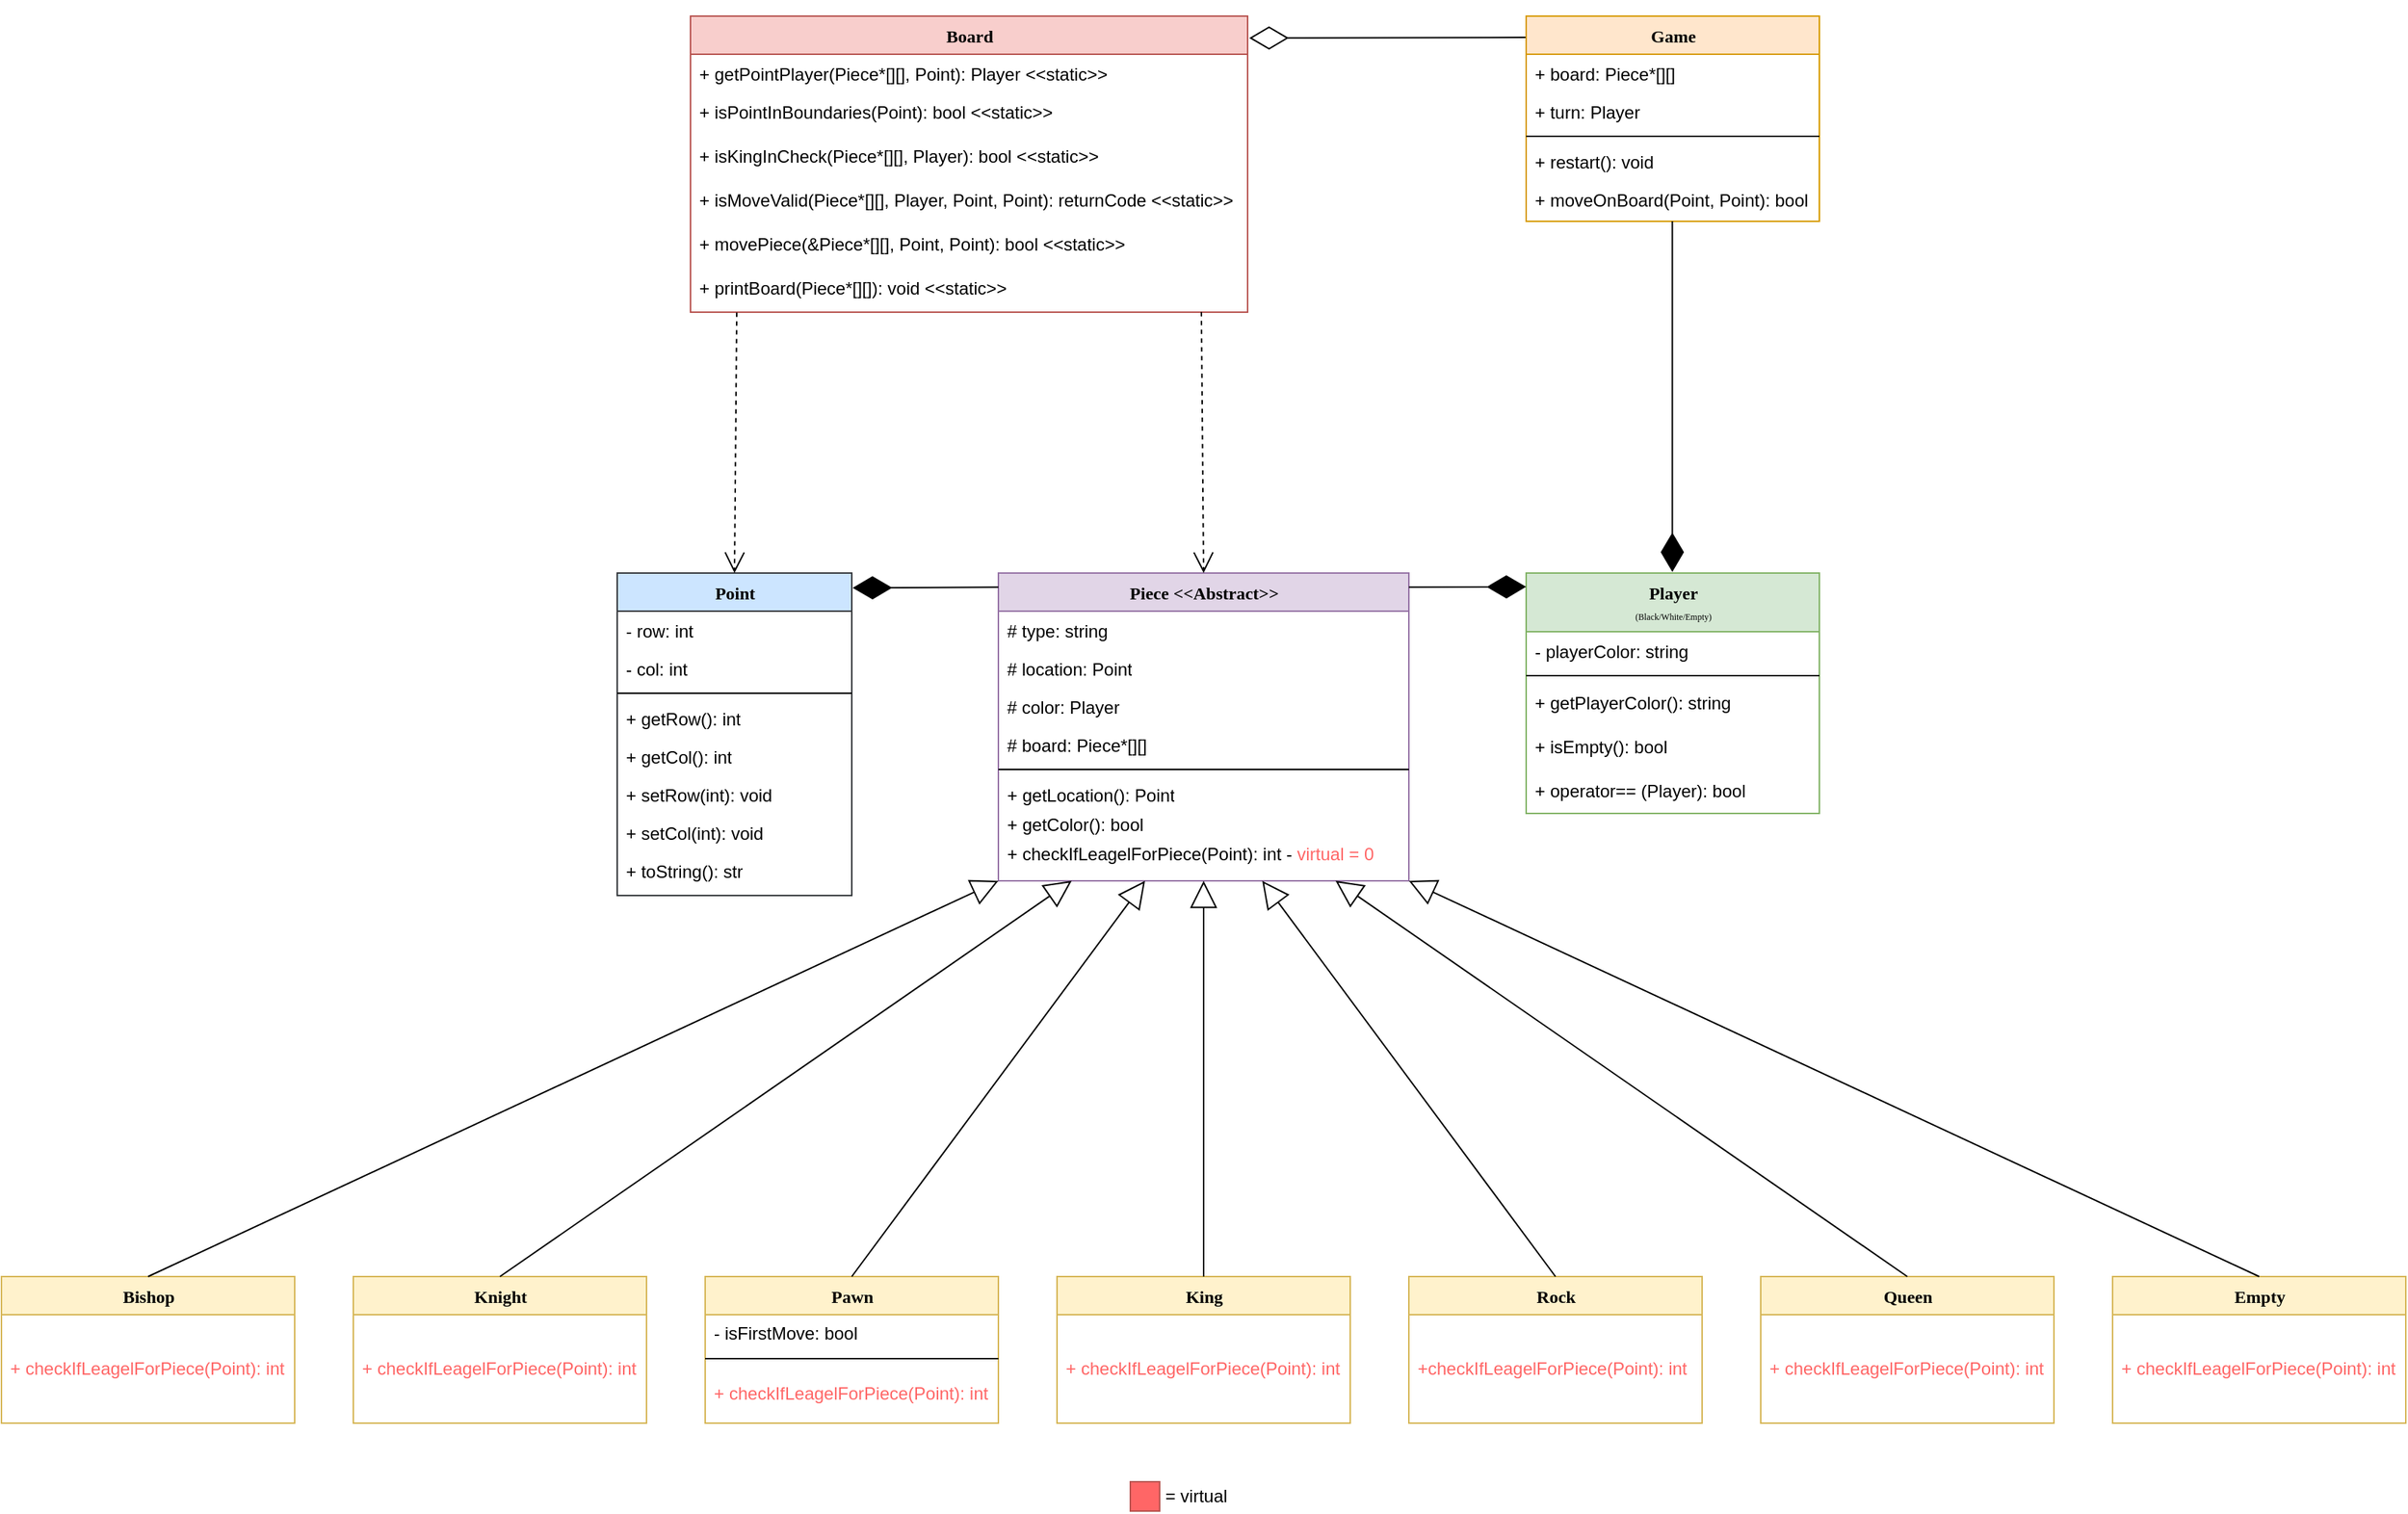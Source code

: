 <mxfile version="22.1.11" type="device">
  <diagram name="Page-1" id="9f46799a-70d6-7492-0946-bef42562c5a5">
    <mxGraphModel dx="2243" dy="1506" grid="1" gridSize="10" guides="1" tooltips="1" connect="1" arrows="1" fold="1" page="1" pageScale="1" pageWidth="1100" pageHeight="850" background="none" math="0" shadow="0">
      <root>
        <mxCell id="0" />
        <mxCell id="1" parent="0" />
        <mxCell id="78961159f06e98e8-30" value="Piece&amp;nbsp;&amp;lt;&amp;lt;Abstract&amp;gt;&amp;gt;&lt;br&gt;&amp;nbsp;" style="swimlane;html=1;fontStyle=1;align=center;verticalAlign=top;childLayout=stackLayout;horizontal=1;startSize=26;horizontalStack=0;resizeParent=1;resizeLast=0;collapsible=1;marginBottom=0;swimlaneFillColor=#ffffff;rounded=0;shadow=0;comic=0;labelBackgroundColor=none;strokeWidth=1;fillColor=#e1d5e7;fontFamily=Verdana;fontSize=12;strokeColor=#9673a6;" parent="1" vertex="1">
          <mxGeometry x="-160" y="-280" width="280" height="210" as="geometry">
            <mxRectangle x="-160" y="-280" width="180" height="40" as="alternateBounds" />
          </mxGeometry>
        </mxCell>
        <mxCell id="78961159f06e98e8-31" value="# type: string" style="text;html=1;strokeColor=none;fillColor=none;align=left;verticalAlign=top;spacingLeft=4;spacingRight=4;whiteSpace=wrap;overflow=hidden;rotatable=0;points=[[0,0.5],[1,0.5]];portConstraint=eastwest;" parent="78961159f06e98e8-30" vertex="1">
          <mxGeometry y="26" width="280" height="26" as="geometry" />
        </mxCell>
        <mxCell id="78961159f06e98e8-32" value="# location: Point" style="text;html=1;strokeColor=none;fillColor=none;align=left;verticalAlign=top;spacingLeft=4;spacingRight=4;whiteSpace=wrap;overflow=hidden;rotatable=0;points=[[0,0.5],[1,0.5]];portConstraint=eastwest;" parent="78961159f06e98e8-30" vertex="1">
          <mxGeometry y="52" width="280" height="26" as="geometry" />
        </mxCell>
        <mxCell id="N-esZ-fksMiZb7eOglhe-8" value="# color: Player" style="text;html=1;strokeColor=none;fillColor=none;align=left;verticalAlign=top;spacingLeft=4;spacingRight=4;whiteSpace=wrap;overflow=hidden;rotatable=0;points=[[0,0.5],[1,0.5]];portConstraint=eastwest;" parent="78961159f06e98e8-30" vertex="1">
          <mxGeometry y="78" width="280" height="26" as="geometry" />
        </mxCell>
        <mxCell id="ey-GMjYlysJROLxmoXhc-7" value="# board: Piece*[][]" style="text;html=1;strokeColor=none;fillColor=none;align=left;verticalAlign=top;spacingLeft=4;spacingRight=4;whiteSpace=wrap;overflow=hidden;rotatable=0;points=[[0,0.5],[1,0.5]];portConstraint=eastwest;" parent="78961159f06e98e8-30" vertex="1">
          <mxGeometry y="104" width="280" height="26" as="geometry" />
        </mxCell>
        <mxCell id="78961159f06e98e8-38" value="" style="line;html=1;strokeWidth=1;fillColor=none;align=left;verticalAlign=middle;spacingTop=-1;spacingLeft=3;spacingRight=3;rotatable=0;labelPosition=right;points=[];portConstraint=eastwest;" parent="78961159f06e98e8-30" vertex="1">
          <mxGeometry y="130" width="280" height="8" as="geometry" />
        </mxCell>
        <mxCell id="N-esZ-fksMiZb7eOglhe-9" value="+ getLocation(): Point" style="text;html=1;strokeColor=none;fillColor=none;align=left;verticalAlign=top;spacingLeft=4;spacingRight=4;whiteSpace=wrap;overflow=hidden;rotatable=0;points=[[0,0.5],[1,0.5]];portConstraint=eastwest;" parent="78961159f06e98e8-30" vertex="1">
          <mxGeometry y="138" width="280" height="20" as="geometry" />
        </mxCell>
        <mxCell id="N-esZ-fksMiZb7eOglhe-10" value="+ getColor(): bool" style="text;html=1;strokeColor=none;fillColor=none;align=left;verticalAlign=top;spacingLeft=4;spacingRight=4;whiteSpace=wrap;overflow=hidden;rotatable=0;points=[[0,0.5],[1,0.5]];portConstraint=eastwest;" parent="78961159f06e98e8-30" vertex="1">
          <mxGeometry y="158" width="280" height="20" as="geometry" />
        </mxCell>
        <mxCell id="N-esZ-fksMiZb7eOglhe-46" value="+ checkIfLeagelForPiece(Point): int - &lt;font color=&quot;#ff6666&quot;&gt;virtual = 0&lt;/font&gt;" style="text;html=1;strokeColor=none;fillColor=none;align=left;verticalAlign=top;spacingLeft=4;spacingRight=4;whiteSpace=wrap;overflow=hidden;rotatable=0;points=[[0,0.5],[1,0.5]];portConstraint=eastwest;" parent="78961159f06e98e8-30" vertex="1">
          <mxGeometry y="178" width="280" height="18" as="geometry" />
        </mxCell>
        <mxCell id="78961159f06e98e8-56" value="Point" style="swimlane;html=1;fontStyle=1;align=center;verticalAlign=top;childLayout=stackLayout;horizontal=1;startSize=26;horizontalStack=0;resizeParent=1;resizeLast=0;collapsible=1;marginBottom=0;swimlaneFillColor=#ffffff;rounded=0;shadow=0;comic=0;labelBackgroundColor=none;strokeWidth=1;fillColor=#cce5ff;fontFamily=Verdana;fontSize=12;strokeColor=#36393d;" parent="1" vertex="1">
          <mxGeometry x="-420" y="-280" width="160" height="220" as="geometry" />
        </mxCell>
        <mxCell id="78961159f06e98e8-57" value="- row: int" style="text;html=1;strokeColor=none;fillColor=none;align=left;verticalAlign=top;spacingLeft=4;spacingRight=4;whiteSpace=wrap;overflow=hidden;rotatable=0;points=[[0,0.5],[1,0.5]];portConstraint=eastwest;" parent="78961159f06e98e8-56" vertex="1">
          <mxGeometry y="26" width="160" height="26" as="geometry" />
        </mxCell>
        <mxCell id="78961159f06e98e8-58" value="- col: int" style="text;html=1;strokeColor=none;fillColor=none;align=left;verticalAlign=top;spacingLeft=4;spacingRight=4;whiteSpace=wrap;overflow=hidden;rotatable=0;points=[[0,0.5],[1,0.5]];portConstraint=eastwest;" parent="78961159f06e98e8-56" vertex="1">
          <mxGeometry y="52" width="160" height="26" as="geometry" />
        </mxCell>
        <mxCell id="78961159f06e98e8-64" value="" style="line;html=1;strokeWidth=1;fillColor=none;align=left;verticalAlign=middle;spacingTop=-1;spacingLeft=3;spacingRight=3;rotatable=0;labelPosition=right;points=[];portConstraint=eastwest;" parent="78961159f06e98e8-56" vertex="1">
          <mxGeometry y="78" width="160" height="8" as="geometry" />
        </mxCell>
        <mxCell id="78961159f06e98e8-66" value="+ getRow(): int" style="text;html=1;strokeColor=none;fillColor=none;align=left;verticalAlign=top;spacingLeft=4;spacingRight=4;whiteSpace=wrap;overflow=hidden;rotatable=0;points=[[0,0.5],[1,0.5]];portConstraint=eastwest;" parent="78961159f06e98e8-56" vertex="1">
          <mxGeometry y="86" width="160" height="26" as="geometry" />
        </mxCell>
        <mxCell id="78961159f06e98e8-68" value="+ getCol(): int" style="text;html=1;strokeColor=none;fillColor=none;align=left;verticalAlign=top;spacingLeft=4;spacingRight=4;whiteSpace=wrap;overflow=hidden;rotatable=0;points=[[0,0.5],[1,0.5]];portConstraint=eastwest;" parent="78961159f06e98e8-56" vertex="1">
          <mxGeometry y="112" width="160" height="26" as="geometry" />
        </mxCell>
        <mxCell id="N-esZ-fksMiZb7eOglhe-7" value="+ setRow(int): void" style="text;html=1;strokeColor=none;fillColor=none;align=left;verticalAlign=top;spacingLeft=4;spacingRight=4;whiteSpace=wrap;overflow=hidden;rotatable=0;points=[[0,0.5],[1,0.5]];portConstraint=eastwest;" parent="78961159f06e98e8-56" vertex="1">
          <mxGeometry y="138" width="160" height="26" as="geometry" />
        </mxCell>
        <mxCell id="N-esZ-fksMiZb7eOglhe-6" value="+ setCol(int): void" style="text;html=1;strokeColor=none;fillColor=none;align=left;verticalAlign=top;spacingLeft=4;spacingRight=4;whiteSpace=wrap;overflow=hidden;rotatable=0;points=[[0,0.5],[1,0.5]];portConstraint=eastwest;" parent="78961159f06e98e8-56" vertex="1">
          <mxGeometry y="164" width="160" height="26" as="geometry" />
        </mxCell>
        <mxCell id="78961159f06e98e8-65" value="+ toString(): str" style="text;html=1;strokeColor=none;fillColor=none;align=left;verticalAlign=top;spacingLeft=4;spacingRight=4;whiteSpace=wrap;overflow=hidden;rotatable=0;points=[[0,0.5],[1,0.5]];portConstraint=eastwest;" parent="78961159f06e98e8-56" vertex="1">
          <mxGeometry y="190" width="160" height="24" as="geometry" />
        </mxCell>
        <mxCell id="78961159f06e98e8-108" value="Player&lt;br&gt;&lt;font style=&quot;font-size: 6px; font-weight: normal;&quot;&gt;(Black/White/Empty)&lt;/font&gt;" style="swimlane;html=1;fontStyle=1;align=center;verticalAlign=top;childLayout=stackLayout;horizontal=1;startSize=40;horizontalStack=0;resizeParent=1;resizeLast=0;collapsible=1;marginBottom=0;swimlaneFillColor=#ffffff;rounded=0;shadow=0;comic=0;labelBackgroundColor=none;strokeWidth=1;fillColor=#d5e8d4;fontFamily=Verdana;fontSize=12;strokeColor=#82b366;" parent="1" vertex="1">
          <mxGeometry x="200" y="-280" width="200" height="164" as="geometry" />
        </mxCell>
        <mxCell id="78961159f06e98e8-109" value="- playerColor: string" style="text;html=1;strokeColor=none;fillColor=none;align=left;verticalAlign=top;spacingLeft=4;spacingRight=4;whiteSpace=wrap;overflow=hidden;rotatable=0;points=[[0,0.5],[1,0.5]];portConstraint=eastwest;" parent="78961159f06e98e8-108" vertex="1">
          <mxGeometry y="40" width="200" height="26" as="geometry" />
        </mxCell>
        <mxCell id="78961159f06e98e8-116" value="" style="line;html=1;strokeWidth=1;fillColor=none;align=left;verticalAlign=middle;spacingTop=-1;spacingLeft=3;spacingRight=3;rotatable=0;labelPosition=right;points=[];portConstraint=eastwest;" parent="78961159f06e98e8-108" vertex="1">
          <mxGeometry y="66" width="200" height="8" as="geometry" />
        </mxCell>
        <mxCell id="78961159f06e98e8-117" value="+ getPlayerColor(): string" style="text;html=1;strokeColor=none;fillColor=none;align=left;verticalAlign=middle;spacingLeft=4;spacingRight=4;whiteSpace=wrap;overflow=hidden;rotatable=0;points=[[0,0.5],[1,0.5]];portConstraint=eastwest;" parent="78961159f06e98e8-108" vertex="1">
          <mxGeometry y="74" width="200" height="30" as="geometry" />
        </mxCell>
        <mxCell id="78961159f06e98e8-120" value="+ isEmpty(): bool" style="text;html=1;strokeColor=none;fillColor=none;align=left;verticalAlign=middle;spacingLeft=4;spacingRight=4;whiteSpace=wrap;overflow=hidden;rotatable=0;points=[[0,0.5],[1,0.5]];portConstraint=eastwest;" parent="78961159f06e98e8-108" vertex="1">
          <mxGeometry y="104" width="200" height="30" as="geometry" />
        </mxCell>
        <mxCell id="dZYiVXdO-laqr1C4_rK_-5" value="+ operator== (Player): bool" style="text;html=1;strokeColor=none;fillColor=none;align=left;verticalAlign=middle;spacingLeft=4;spacingRight=4;whiteSpace=wrap;overflow=hidden;rotatable=0;points=[[0,0.5],[1,0.5]];portConstraint=eastwest;" parent="78961159f06e98e8-108" vertex="1">
          <mxGeometry y="134" width="200" height="30" as="geometry" />
        </mxCell>
        <mxCell id="N-esZ-fksMiZb7eOglhe-5" value="" style="endArrow=diamondThin;endFill=1;endSize=24;html=1;rounded=0;exitX=0;exitY=0.046;exitDx=0;exitDy=0;exitPerimeter=0;entryX=1.004;entryY=0.046;entryDx=0;entryDy=0;entryPerimeter=0;" parent="1" source="78961159f06e98e8-30" target="78961159f06e98e8-56" edge="1">
          <mxGeometry width="160" relative="1" as="geometry">
            <mxPoint x="-170.1" y="-260" as="sourcePoint" />
            <mxPoint x="-250" y="-259.24" as="targetPoint" />
          </mxGeometry>
        </mxCell>
        <mxCell id="N-esZ-fksMiZb7eOglhe-13" value="Knight" style="swimlane;html=1;fontStyle=1;align=center;verticalAlign=top;childLayout=stackLayout;horizontal=1;startSize=26;horizontalStack=0;resizeParent=1;resizeLast=0;collapsible=1;marginBottom=0;swimlaneFillColor=#ffffff;rounded=0;shadow=0;comic=0;labelBackgroundColor=none;strokeWidth=1;fillColor=#fff2cc;fontFamily=Verdana;fontSize=12;strokeColor=#d6b656;" parent="1" vertex="1">
          <mxGeometry x="-600" y="200" width="200" height="100" as="geometry" />
        </mxCell>
        <mxCell id="N-esZ-fksMiZb7eOglhe-15" value="+ method(type): type" style="text;html=1;strokeColor=none;fillColor=none;align=left;verticalAlign=top;spacingLeft=4;spacingRight=4;whiteSpace=wrap;overflow=hidden;rotatable=0;points=[[0,0.5],[1,0.5]];portConstraint=eastwest;" parent="N-esZ-fksMiZb7eOglhe-13" vertex="1">
          <mxGeometry y="26" width="200" as="geometry" />
        </mxCell>
        <mxCell id="N-esZ-fksMiZb7eOglhe-16" value="&lt;font color=&quot;#ff6666&quot;&gt;+ checkIfLeagelForPiece(Point): int&lt;/font&gt;" style="text;html=1;strokeColor=none;fillColor=none;align=left;verticalAlign=middle;spacingLeft=4;spacingRight=4;whiteSpace=wrap;overflow=hidden;rotatable=0;points=[[0,0.5],[1,0.5]];portConstraint=eastwest;" parent="N-esZ-fksMiZb7eOglhe-13" vertex="1">
          <mxGeometry y="26" width="200" height="74" as="geometry" />
        </mxCell>
        <mxCell id="N-esZ-fksMiZb7eOglhe-19" value="King" style="swimlane;html=1;fontStyle=1;align=center;verticalAlign=top;childLayout=stackLayout;horizontal=1;startSize=26;horizontalStack=0;resizeParent=1;resizeLast=0;collapsible=1;marginBottom=0;swimlaneFillColor=#ffffff;rounded=0;shadow=0;comic=0;labelBackgroundColor=none;strokeWidth=1;fillColor=#fff2cc;fontFamily=Verdana;fontSize=12;strokeColor=#d6b656;" parent="1" vertex="1">
          <mxGeometry x="-120" y="200" width="200" height="100" as="geometry" />
        </mxCell>
        <mxCell id="N-esZ-fksMiZb7eOglhe-21" value="+ method(type): type" style="text;html=1;strokeColor=none;fillColor=none;align=left;verticalAlign=top;spacingLeft=4;spacingRight=4;whiteSpace=wrap;overflow=hidden;rotatable=0;points=[[0,0.5],[1,0.5]];portConstraint=eastwest;" parent="N-esZ-fksMiZb7eOglhe-19" vertex="1">
          <mxGeometry y="26" width="200" as="geometry" />
        </mxCell>
        <mxCell id="N-esZ-fksMiZb7eOglhe-22" value="&lt;font color=&quot;#ff6666&quot;&gt;+ checkIfLeagelForPiece(Point): int&lt;/font&gt;" style="text;html=1;strokeColor=none;fillColor=none;align=left;verticalAlign=middle;spacingLeft=4;spacingRight=4;whiteSpace=wrap;overflow=hidden;rotatable=0;points=[[0,0.5],[1,0.5]];portConstraint=eastwest;" parent="N-esZ-fksMiZb7eOglhe-19" vertex="1">
          <mxGeometry y="26" width="200" height="74" as="geometry" />
        </mxCell>
        <mxCell id="N-esZ-fksMiZb7eOglhe-24" value="Rock" style="swimlane;html=1;fontStyle=1;align=center;verticalAlign=top;childLayout=stackLayout;horizontal=1;startSize=26;horizontalStack=0;resizeParent=1;resizeLast=0;collapsible=1;marginBottom=0;swimlaneFillColor=#ffffff;rounded=0;shadow=0;comic=0;labelBackgroundColor=none;strokeWidth=1;fillColor=#fff2cc;fontFamily=Verdana;fontSize=12;strokeColor=#d6b656;" parent="1" vertex="1">
          <mxGeometry x="120" y="200" width="200" height="100" as="geometry" />
        </mxCell>
        <mxCell id="N-esZ-fksMiZb7eOglhe-26" value="+ method(type): type" style="text;html=1;strokeColor=none;fillColor=none;align=left;verticalAlign=top;spacingLeft=4;spacingRight=4;whiteSpace=wrap;overflow=hidden;rotatable=0;points=[[0,0.5],[1,0.5]];portConstraint=eastwest;" parent="N-esZ-fksMiZb7eOglhe-24" vertex="1">
          <mxGeometry y="26" width="200" as="geometry" />
        </mxCell>
        <mxCell id="N-esZ-fksMiZb7eOglhe-27" value="&lt;font color=&quot;#ff6666&quot;&gt;+checkIfLeagelForPiece(Point): int&lt;/font&gt;" style="text;html=1;strokeColor=none;fillColor=none;align=left;verticalAlign=middle;spacingLeft=4;spacingRight=4;whiteSpace=wrap;overflow=hidden;rotatable=0;points=[[0,0.5],[1,0.5]];portConstraint=eastwest;" parent="N-esZ-fksMiZb7eOglhe-24" vertex="1">
          <mxGeometry y="26" width="200" height="74" as="geometry" />
        </mxCell>
        <mxCell id="N-esZ-fksMiZb7eOglhe-29" value="Bishop" style="swimlane;html=1;fontStyle=1;align=center;verticalAlign=top;childLayout=stackLayout;horizontal=1;startSize=26;horizontalStack=0;resizeParent=1;resizeLast=0;collapsible=1;marginBottom=0;swimlaneFillColor=#ffffff;rounded=0;shadow=0;comic=0;labelBackgroundColor=none;strokeWidth=1;fillColor=#fff2cc;fontFamily=Verdana;fontSize=12;strokeColor=#d6b656;" parent="1" vertex="1">
          <mxGeometry x="-840" y="200" width="200" height="100" as="geometry" />
        </mxCell>
        <mxCell id="N-esZ-fksMiZb7eOglhe-31" value="+ method(type): type" style="text;html=1;strokeColor=none;fillColor=none;align=left;verticalAlign=top;spacingLeft=4;spacingRight=4;whiteSpace=wrap;overflow=hidden;rotatable=0;points=[[0,0.5],[1,0.5]];portConstraint=eastwest;" parent="N-esZ-fksMiZb7eOglhe-29" vertex="1">
          <mxGeometry y="26" width="200" as="geometry" />
        </mxCell>
        <mxCell id="N-esZ-fksMiZb7eOglhe-32" value="&lt;font color=&quot;#ff6666&quot;&gt;+ checkIfLeagelForPiece(Point): int&lt;/font&gt;" style="text;html=1;strokeColor=none;fillColor=none;align=left;verticalAlign=middle;spacingLeft=4;spacingRight=4;whiteSpace=wrap;overflow=hidden;rotatable=0;points=[[0,0.5],[1,0.5]];portConstraint=eastwest;rounded=0;imageVerticalAlign=middle;imageAlign=left;" parent="N-esZ-fksMiZb7eOglhe-29" vertex="1">
          <mxGeometry y="26" width="200" height="74" as="geometry" />
        </mxCell>
        <mxCell id="N-esZ-fksMiZb7eOglhe-38" value="Queen" style="swimlane;html=1;fontStyle=1;align=center;verticalAlign=top;childLayout=stackLayout;horizontal=1;startSize=26;horizontalStack=0;resizeParent=1;resizeLast=0;collapsible=1;marginBottom=0;swimlaneFillColor=#ffffff;rounded=0;shadow=0;comic=0;labelBackgroundColor=none;strokeWidth=1;fillColor=#fff2cc;fontFamily=Verdana;fontSize=12;strokeColor=#d6b656;" parent="1" vertex="1">
          <mxGeometry x="360" y="200" width="200" height="100" as="geometry" />
        </mxCell>
        <mxCell id="N-esZ-fksMiZb7eOglhe-40" value="+ method(type): type" style="text;html=1;strokeColor=none;fillColor=none;align=left;verticalAlign=top;spacingLeft=4;spacingRight=4;whiteSpace=wrap;overflow=hidden;rotatable=0;points=[[0,0.5],[1,0.5]];portConstraint=eastwest;" parent="N-esZ-fksMiZb7eOglhe-38" vertex="1">
          <mxGeometry y="26" width="200" as="geometry" />
        </mxCell>
        <mxCell id="N-esZ-fksMiZb7eOglhe-41" value="&lt;font color=&quot;#ff6666&quot;&gt;+ checkIfLeagelForPiece(Point): int&lt;/font&gt;" style="text;html=1;strokeColor=none;fillColor=none;align=left;verticalAlign=middle;spacingLeft=4;spacingRight=4;whiteSpace=wrap;overflow=hidden;rotatable=0;points=[[0,0.5],[1,0.5]];portConstraint=eastwest;" parent="N-esZ-fksMiZb7eOglhe-38" vertex="1">
          <mxGeometry y="26" width="200" height="74" as="geometry" />
        </mxCell>
        <mxCell id="N-esZ-fksMiZb7eOglhe-48" value="Game" style="swimlane;html=1;fontStyle=1;align=center;verticalAlign=top;childLayout=stackLayout;horizontal=1;startSize=26;horizontalStack=0;resizeParent=1;resizeLast=0;collapsible=1;marginBottom=0;swimlaneFillColor=#ffffff;rounded=0;shadow=0;comic=0;labelBackgroundColor=none;strokeWidth=1;fillColor=#ffe6cc;fontFamily=Verdana;fontSize=12;strokeColor=#d79b00;" parent="1" vertex="1">
          <mxGeometry x="200" y="-660" width="200" height="140" as="geometry" />
        </mxCell>
        <mxCell id="N-esZ-fksMiZb7eOglhe-49" value="+ board: Piece*[][]" style="text;html=1;strokeColor=none;fillColor=none;align=left;verticalAlign=top;spacingLeft=4;spacingRight=4;whiteSpace=wrap;overflow=hidden;rotatable=0;points=[[0,0.5],[1,0.5]];portConstraint=eastwest;" parent="N-esZ-fksMiZb7eOglhe-48" vertex="1">
          <mxGeometry y="26" width="200" height="26" as="geometry" />
        </mxCell>
        <mxCell id="N-esZ-fksMiZb7eOglhe-50" value="+ turn: Player" style="text;html=1;strokeColor=none;fillColor=none;align=left;verticalAlign=top;spacingLeft=4;spacingRight=4;whiteSpace=wrap;overflow=hidden;rotatable=0;points=[[0,0.5],[1,0.5]];portConstraint=eastwest;" parent="N-esZ-fksMiZb7eOglhe-48" vertex="1">
          <mxGeometry y="52" width="200" height="26" as="geometry" />
        </mxCell>
        <mxCell id="N-esZ-fksMiZb7eOglhe-51" value="" style="line;html=1;strokeWidth=1;fillColor=none;align=left;verticalAlign=middle;spacingTop=-1;spacingLeft=3;spacingRight=3;rotatable=0;labelPosition=right;points=[];portConstraint=eastwest;" parent="N-esZ-fksMiZb7eOglhe-48" vertex="1">
          <mxGeometry y="78" width="200" height="8" as="geometry" />
        </mxCell>
        <mxCell id="N-esZ-fksMiZb7eOglhe-52" value="+ restart(): void" style="text;html=1;strokeColor=none;fillColor=none;align=left;verticalAlign=top;spacingLeft=4;spacingRight=4;whiteSpace=wrap;overflow=hidden;rotatable=0;points=[[0,0.5],[1,0.5]];portConstraint=eastwest;" parent="N-esZ-fksMiZb7eOglhe-48" vertex="1">
          <mxGeometry y="86" width="200" height="26" as="geometry" />
        </mxCell>
        <mxCell id="N-esZ-fksMiZb7eOglhe-53" value="+ moveOnBoard(Point, Point): bool" style="text;html=1;strokeColor=none;fillColor=none;align=left;verticalAlign=top;spacingLeft=4;spacingRight=4;whiteSpace=wrap;overflow=hidden;rotatable=0;points=[[0,0.5],[1,0.5]];portConstraint=eastwest;" parent="N-esZ-fksMiZb7eOglhe-48" vertex="1">
          <mxGeometry y="112" width="200" height="28" as="geometry" />
        </mxCell>
        <mxCell id="N-esZ-fksMiZb7eOglhe-54" value="Empty" style="swimlane;html=1;fontStyle=1;align=center;verticalAlign=top;childLayout=stackLayout;horizontal=1;startSize=26;horizontalStack=0;resizeParent=1;resizeLast=0;collapsible=1;marginBottom=0;swimlaneFillColor=#ffffff;rounded=0;shadow=0;comic=0;labelBackgroundColor=none;strokeWidth=1;fillColor=#fff2cc;fontFamily=Verdana;fontSize=12;strokeColor=#d6b656;" parent="1" vertex="1">
          <mxGeometry x="600" y="200" width="200" height="100" as="geometry" />
        </mxCell>
        <mxCell id="N-esZ-fksMiZb7eOglhe-56" value="+ method(type): type" style="text;html=1;strokeColor=none;fillColor=none;align=left;verticalAlign=top;spacingLeft=4;spacingRight=4;whiteSpace=wrap;overflow=hidden;rotatable=0;points=[[0,0.5],[1,0.5]];portConstraint=eastwest;" parent="N-esZ-fksMiZb7eOglhe-54" vertex="1">
          <mxGeometry y="26" width="200" as="geometry" />
        </mxCell>
        <mxCell id="ey-GMjYlysJROLxmoXhc-5" value="&lt;font color=&quot;#ff6666&quot;&gt;+ checkIfLeagelForPiece(Point): int&lt;/font&gt;" style="text;html=1;strokeColor=none;fillColor=none;align=left;verticalAlign=middle;spacingLeft=4;spacingRight=4;whiteSpace=wrap;overflow=hidden;rotatable=0;points=[[0,0.5],[1,0.5]];portConstraint=eastwest;" parent="N-esZ-fksMiZb7eOglhe-54" vertex="1">
          <mxGeometry y="26" width="200" height="74" as="geometry" />
        </mxCell>
        <mxCell id="1lDcUQJDKsZjazDaLK2C-4" value="Board" style="swimlane;html=1;fontStyle=1;align=center;verticalAlign=top;childLayout=stackLayout;horizontal=1;startSize=26;horizontalStack=0;resizeParent=1;resizeLast=0;collapsible=1;marginBottom=0;swimlaneFillColor=#ffffff;rounded=0;shadow=0;comic=0;labelBackgroundColor=none;strokeWidth=1;fillColor=#f8cecc;fontFamily=Verdana;fontSize=12;strokeColor=#b85450;" parent="1" vertex="1">
          <mxGeometry x="-370" y="-660" width="380" height="202" as="geometry" />
        </mxCell>
        <mxCell id="1lDcUQJDKsZjazDaLK2C-6" value="+ getPointPlayer(Piece*[][],&amp;nbsp;Point): Player &amp;lt;&amp;lt;static&amp;gt;&amp;gt;" style="text;html=1;strokeColor=none;fillColor=none;align=left;verticalAlign=top;spacingLeft=4;spacingRight=4;whiteSpace=wrap;overflow=hidden;rotatable=0;points=[[0,0.5],[1,0.5]];portConstraint=eastwest;" parent="1lDcUQJDKsZjazDaLK2C-4" vertex="1">
          <mxGeometry y="26" width="380" height="26" as="geometry" />
        </mxCell>
        <mxCell id="1lDcUQJDKsZjazDaLK2C-7" value="+ isPointInBoundaries(Point): bool &amp;lt;&amp;lt;static&amp;gt;&amp;gt;" style="text;html=1;strokeColor=none;fillColor=none;align=left;verticalAlign=top;spacingLeft=4;spacingRight=4;whiteSpace=wrap;overflow=hidden;rotatable=0;points=[[0,0.5],[1,0.5]];portConstraint=eastwest;" parent="1lDcUQJDKsZjazDaLK2C-4" vertex="1">
          <mxGeometry y="52" width="380" height="30" as="geometry" />
        </mxCell>
        <mxCell id="1lDcUQJDKsZjazDaLK2C-8" value="+ isKingInCheck(Piece*[][],&amp;nbsp;Player): bool &amp;lt;&amp;lt;static&amp;gt;&amp;gt;" style="text;html=1;strokeColor=none;fillColor=none;align=left;verticalAlign=top;spacingLeft=4;spacingRight=4;whiteSpace=wrap;overflow=hidden;rotatable=0;points=[[0,0.5],[1,0.5]];portConstraint=eastwest;" parent="1lDcUQJDKsZjazDaLK2C-4" vertex="1">
          <mxGeometry y="82" width="380" height="30" as="geometry" />
        </mxCell>
        <mxCell id="oTtApw347DdLhjWwEzbH-1" value="+ isMoveValid(Piece*[][], Player, Point, Point): returnCode &amp;lt;&amp;lt;static&amp;gt;&amp;gt;" style="text;html=1;strokeColor=none;fillColor=none;align=left;verticalAlign=top;spacingLeft=4;spacingRight=4;whiteSpace=wrap;overflow=hidden;rotatable=0;points=[[0,0.5],[1,0.5]];portConstraint=eastwest;" parent="1lDcUQJDKsZjazDaLK2C-4" vertex="1">
          <mxGeometry y="112" width="380" height="30" as="geometry" />
        </mxCell>
        <mxCell id="1lDcUQJDKsZjazDaLK2C-10" value="+ movePiece(&amp;amp;Piece*[][],&amp;nbsp;Point, Point): bool &amp;lt;&amp;lt;static&amp;gt;&amp;gt;" style="text;html=1;strokeColor=none;fillColor=none;align=left;verticalAlign=top;spacingLeft=4;spacingRight=4;whiteSpace=wrap;overflow=hidden;rotatable=0;points=[[0,0.5],[1,0.5]];portConstraint=eastwest;" parent="1lDcUQJDKsZjazDaLK2C-4" vertex="1">
          <mxGeometry y="142" width="380" height="30" as="geometry" />
        </mxCell>
        <mxCell id="Cl4JAZ7OxpyFaM4lKzIY-1" value="+ printBoard(Piece*[][]): void &amp;lt;&amp;lt;static&amp;gt;&amp;gt;" style="text;html=1;strokeColor=none;fillColor=none;align=left;verticalAlign=top;spacingLeft=4;spacingRight=4;whiteSpace=wrap;overflow=hidden;rotatable=0;points=[[0,0.5],[1,0.5]];portConstraint=eastwest;" vertex="1" parent="1lDcUQJDKsZjazDaLK2C-4">
          <mxGeometry y="172" width="380" height="30" as="geometry" />
        </mxCell>
        <mxCell id="1lDcUQJDKsZjazDaLK2C-16" value="Pawn" style="swimlane;html=1;fontStyle=1;align=center;verticalAlign=top;childLayout=stackLayout;horizontal=1;startSize=26;horizontalStack=0;resizeParent=1;resizeLast=0;collapsible=1;marginBottom=0;swimlaneFillColor=#ffffff;rounded=0;shadow=0;comic=0;labelBackgroundColor=none;strokeWidth=1;fillColor=#fff2cc;fontFamily=Verdana;fontSize=12;strokeColor=#d6b656;" parent="1" vertex="1">
          <mxGeometry x="-360" y="200" width="200" height="100" as="geometry" />
        </mxCell>
        <mxCell id="1lDcUQJDKsZjazDaLK2C-17" value="- isFirstMove: bool" style="text;html=1;strokeColor=none;fillColor=none;align=left;verticalAlign=middle;spacingLeft=4;spacingRight=4;whiteSpace=wrap;overflow=hidden;rotatable=0;points=[[0,0.5],[1,0.5]];portConstraint=eastwest;" parent="1lDcUQJDKsZjazDaLK2C-16" vertex="1">
          <mxGeometry y="26" width="200" height="26" as="geometry" />
        </mxCell>
        <mxCell id="1lDcUQJDKsZjazDaLK2C-18" value="" style="line;html=1;strokeWidth=1;fillColor=none;align=left;verticalAlign=middle;spacingTop=-1;spacingLeft=3;spacingRight=3;rotatable=0;labelPosition=right;points=[];portConstraint=eastwest;" parent="1lDcUQJDKsZjazDaLK2C-16" vertex="1">
          <mxGeometry y="52" width="200" height="8" as="geometry" />
        </mxCell>
        <mxCell id="1lDcUQJDKsZjazDaLK2C-20" value="&lt;font color=&quot;#ff6666&quot;&gt;+ checkIfLeagelForPiece(Point): int&lt;/font&gt;" style="text;html=1;strokeColor=none;fillColor=none;align=left;verticalAlign=middle;spacingLeft=4;spacingRight=4;whiteSpace=wrap;overflow=hidden;rotatable=0;points=[[0,0.5],[1,0.5]];portConstraint=eastwest;" parent="1lDcUQJDKsZjazDaLK2C-16" vertex="1">
          <mxGeometry y="60" width="200" height="40" as="geometry" />
        </mxCell>
        <mxCell id="1lDcUQJDKsZjazDaLK2C-26" value="" style="endArrow=block;endSize=16;endFill=0;html=1;rounded=0;entryX=0;entryY=1;entryDx=0;entryDy=0;exitX=0.5;exitY=0;exitDx=0;exitDy=0;" parent="1" source="N-esZ-fksMiZb7eOglhe-29" target="78961159f06e98e8-30" edge="1">
          <mxGeometry width="160" relative="1" as="geometry">
            <mxPoint x="-740" y="280" as="sourcePoint" />
            <mxPoint x="-490" y="160" as="targetPoint" />
          </mxGeometry>
        </mxCell>
        <mxCell id="1lDcUQJDKsZjazDaLK2C-27" value="" style="endArrow=block;endSize=16;endFill=0;html=1;rounded=0;exitX=0.5;exitY=0;exitDx=0;exitDy=0;" parent="1" source="N-esZ-fksMiZb7eOglhe-13" edge="1">
          <mxGeometry width="160" relative="1" as="geometry">
            <mxPoint x="-500" y="280" as="sourcePoint" />
            <mxPoint x="-110" y="-70" as="targetPoint" />
          </mxGeometry>
        </mxCell>
        <mxCell id="1lDcUQJDKsZjazDaLK2C-29" value="" style="endArrow=block;endSize=16;endFill=0;html=1;rounded=0;exitX=0.5;exitY=0;exitDx=0;exitDy=0;" parent="1" source="1lDcUQJDKsZjazDaLK2C-16" edge="1">
          <mxGeometry width="160" relative="1" as="geometry">
            <mxPoint x="-660" y="280" as="sourcePoint" />
            <mxPoint x="-60" y="-70" as="targetPoint" />
          </mxGeometry>
        </mxCell>
        <mxCell id="1lDcUQJDKsZjazDaLK2C-30" value="" style="endArrow=block;endSize=16;endFill=0;html=1;rounded=0;entryX=0.5;entryY=1;entryDx=0;entryDy=0;exitX=0.5;exitY=0;exitDx=0;exitDy=0;" parent="1" source="N-esZ-fksMiZb7eOglhe-19" target="78961159f06e98e8-30" edge="1">
          <mxGeometry width="160" relative="1" as="geometry">
            <mxPoint x="-40" y="280" as="sourcePoint" />
            <mxPoint x="-40" as="targetPoint" />
          </mxGeometry>
        </mxCell>
        <mxCell id="1lDcUQJDKsZjazDaLK2C-31" value="" style="endArrow=block;endSize=16;endFill=0;html=1;rounded=0;exitX=0.5;exitY=0;exitDx=0;exitDy=0;" parent="1" source="N-esZ-fksMiZb7eOglhe-24" edge="1">
          <mxGeometry width="160" relative="1" as="geometry">
            <mxPoint x="-580" y="280" as="sourcePoint" />
            <mxPoint x="20" y="-70" as="targetPoint" />
          </mxGeometry>
        </mxCell>
        <mxCell id="1lDcUQJDKsZjazDaLK2C-32" value="" style="endArrow=block;endSize=16;endFill=0;html=1;rounded=0;exitX=0.5;exitY=0;exitDx=0;exitDy=0;" parent="1" source="N-esZ-fksMiZb7eOglhe-38" edge="1">
          <mxGeometry width="160" relative="1" as="geometry">
            <mxPoint x="410" y="250" as="sourcePoint" />
            <mxPoint x="70" y="-70" as="targetPoint" />
          </mxGeometry>
        </mxCell>
        <mxCell id="1lDcUQJDKsZjazDaLK2C-33" value="" style="endArrow=block;endSize=16;endFill=0;html=1;rounded=0;entryX=1;entryY=1;entryDx=0;entryDy=0;exitX=0.5;exitY=0;exitDx=0;exitDy=0;" parent="1" source="N-esZ-fksMiZb7eOglhe-54" target="78961159f06e98e8-30" edge="1">
          <mxGeometry width="160" relative="1" as="geometry">
            <mxPoint x="650" y="230" as="sourcePoint" />
            <mxPoint x="270" y="30" as="targetPoint" />
          </mxGeometry>
        </mxCell>
        <mxCell id="1lDcUQJDKsZjazDaLK2C-36" value="" style="endArrow=diamondThin;endFill=1;endSize=24;html=1;rounded=0;exitX=1;exitY=0.046;exitDx=0;exitDy=0;exitPerimeter=0;entryX=0;entryY=0.057;entryDx=0;entryDy=0;entryPerimeter=0;" parent="1" source="78961159f06e98e8-30" target="78961159f06e98e8-108" edge="1">
          <mxGeometry width="160" relative="1" as="geometry">
            <mxPoint x="230" y="-260" as="sourcePoint" />
            <mxPoint x="170" y="-310" as="targetPoint" />
          </mxGeometry>
        </mxCell>
        <mxCell id="1lDcUQJDKsZjazDaLK2C-38" value="" style="verticalLabelPosition=bottom;verticalAlign=top;html=1;shape=mxgraph.basic.rect;fillColor2=none;strokeWidth=1;size=20;indent=5;fillColor=#FF6666;strokeColor=#b85450;" parent="1" vertex="1">
          <mxGeometry x="-70" y="340" width="20" height="20" as="geometry" />
        </mxCell>
        <mxCell id="1lDcUQJDKsZjazDaLK2C-39" value="= virtual" style="text;html=1;strokeColor=none;fillColor=none;align=center;verticalAlign=middle;whiteSpace=wrap;rounded=0;" parent="1" vertex="1">
          <mxGeometry x="-50" y="340" width="50" height="20" as="geometry" />
        </mxCell>
        <mxCell id="dZYiVXdO-laqr1C4_rK_-1" value="" style="endArrow=open;endSize=12;dashed=1;html=1;rounded=0;entryX=0.5;entryY=0;entryDx=0;entryDy=0;exitX=0.083;exitY=1.007;exitDx=0;exitDy=0;exitPerimeter=0;" parent="1" target="78961159f06e98e8-56" edge="1" source="Cl4JAZ7OxpyFaM4lKzIY-1">
          <mxGeometry width="160" relative="1" as="geometry">
            <mxPoint x="-320" y="-398" as="sourcePoint" />
            <mxPoint x="-160" y="-398" as="targetPoint" />
          </mxGeometry>
        </mxCell>
        <mxCell id="dZYiVXdO-laqr1C4_rK_-2" value="" style="endArrow=open;endSize=12;dashed=1;html=1;rounded=0;exitX=0.917;exitY=0.996;exitDx=0;exitDy=0;exitPerimeter=0;entryX=0.5;entryY=0;entryDx=0;entryDy=0;" parent="1" source="Cl4JAZ7OxpyFaM4lKzIY-1" target="78961159f06e98e8-30" edge="1">
          <mxGeometry width="160" relative="1" as="geometry">
            <mxPoint x="-25.17" y="-398" as="sourcePoint" />
            <mxPoint x="-70" y="-340" as="targetPoint" />
          </mxGeometry>
        </mxCell>
        <mxCell id="dZYiVXdO-laqr1C4_rK_-3" value="" style="endArrow=diamondThin;endFill=0;endSize=24;html=1;rounded=0;exitX=-0.002;exitY=0.104;exitDx=0;exitDy=0;exitPerimeter=0;entryX=1.003;entryY=0.074;entryDx=0;entryDy=0;entryPerimeter=0;" parent="1" source="N-esZ-fksMiZb7eOglhe-48" target="1lDcUQJDKsZjazDaLK2C-4" edge="1">
          <mxGeometry width="160" relative="1" as="geometry">
            <mxPoint x="40" y="-470" as="sourcePoint" />
            <mxPoint x="200" y="-470" as="targetPoint" />
          </mxGeometry>
        </mxCell>
        <mxCell id="dZYiVXdO-laqr1C4_rK_-4" value="" style="endArrow=diamondThin;endFill=1;endSize=24;html=1;rounded=0;exitX=0.501;exitY=0.996;exitDx=0;exitDy=0;exitPerimeter=0;entryX=0.101;entryY=-0.005;entryDx=0;entryDy=0;entryPerimeter=0;" parent="1" edge="1">
          <mxGeometry width="160" relative="1" as="geometry">
            <mxPoint x="299.71" y="-520.002" as="sourcePoint" />
            <mxPoint x="299.71" y="-280.71" as="targetPoint" />
          </mxGeometry>
        </mxCell>
      </root>
    </mxGraphModel>
  </diagram>
</mxfile>
